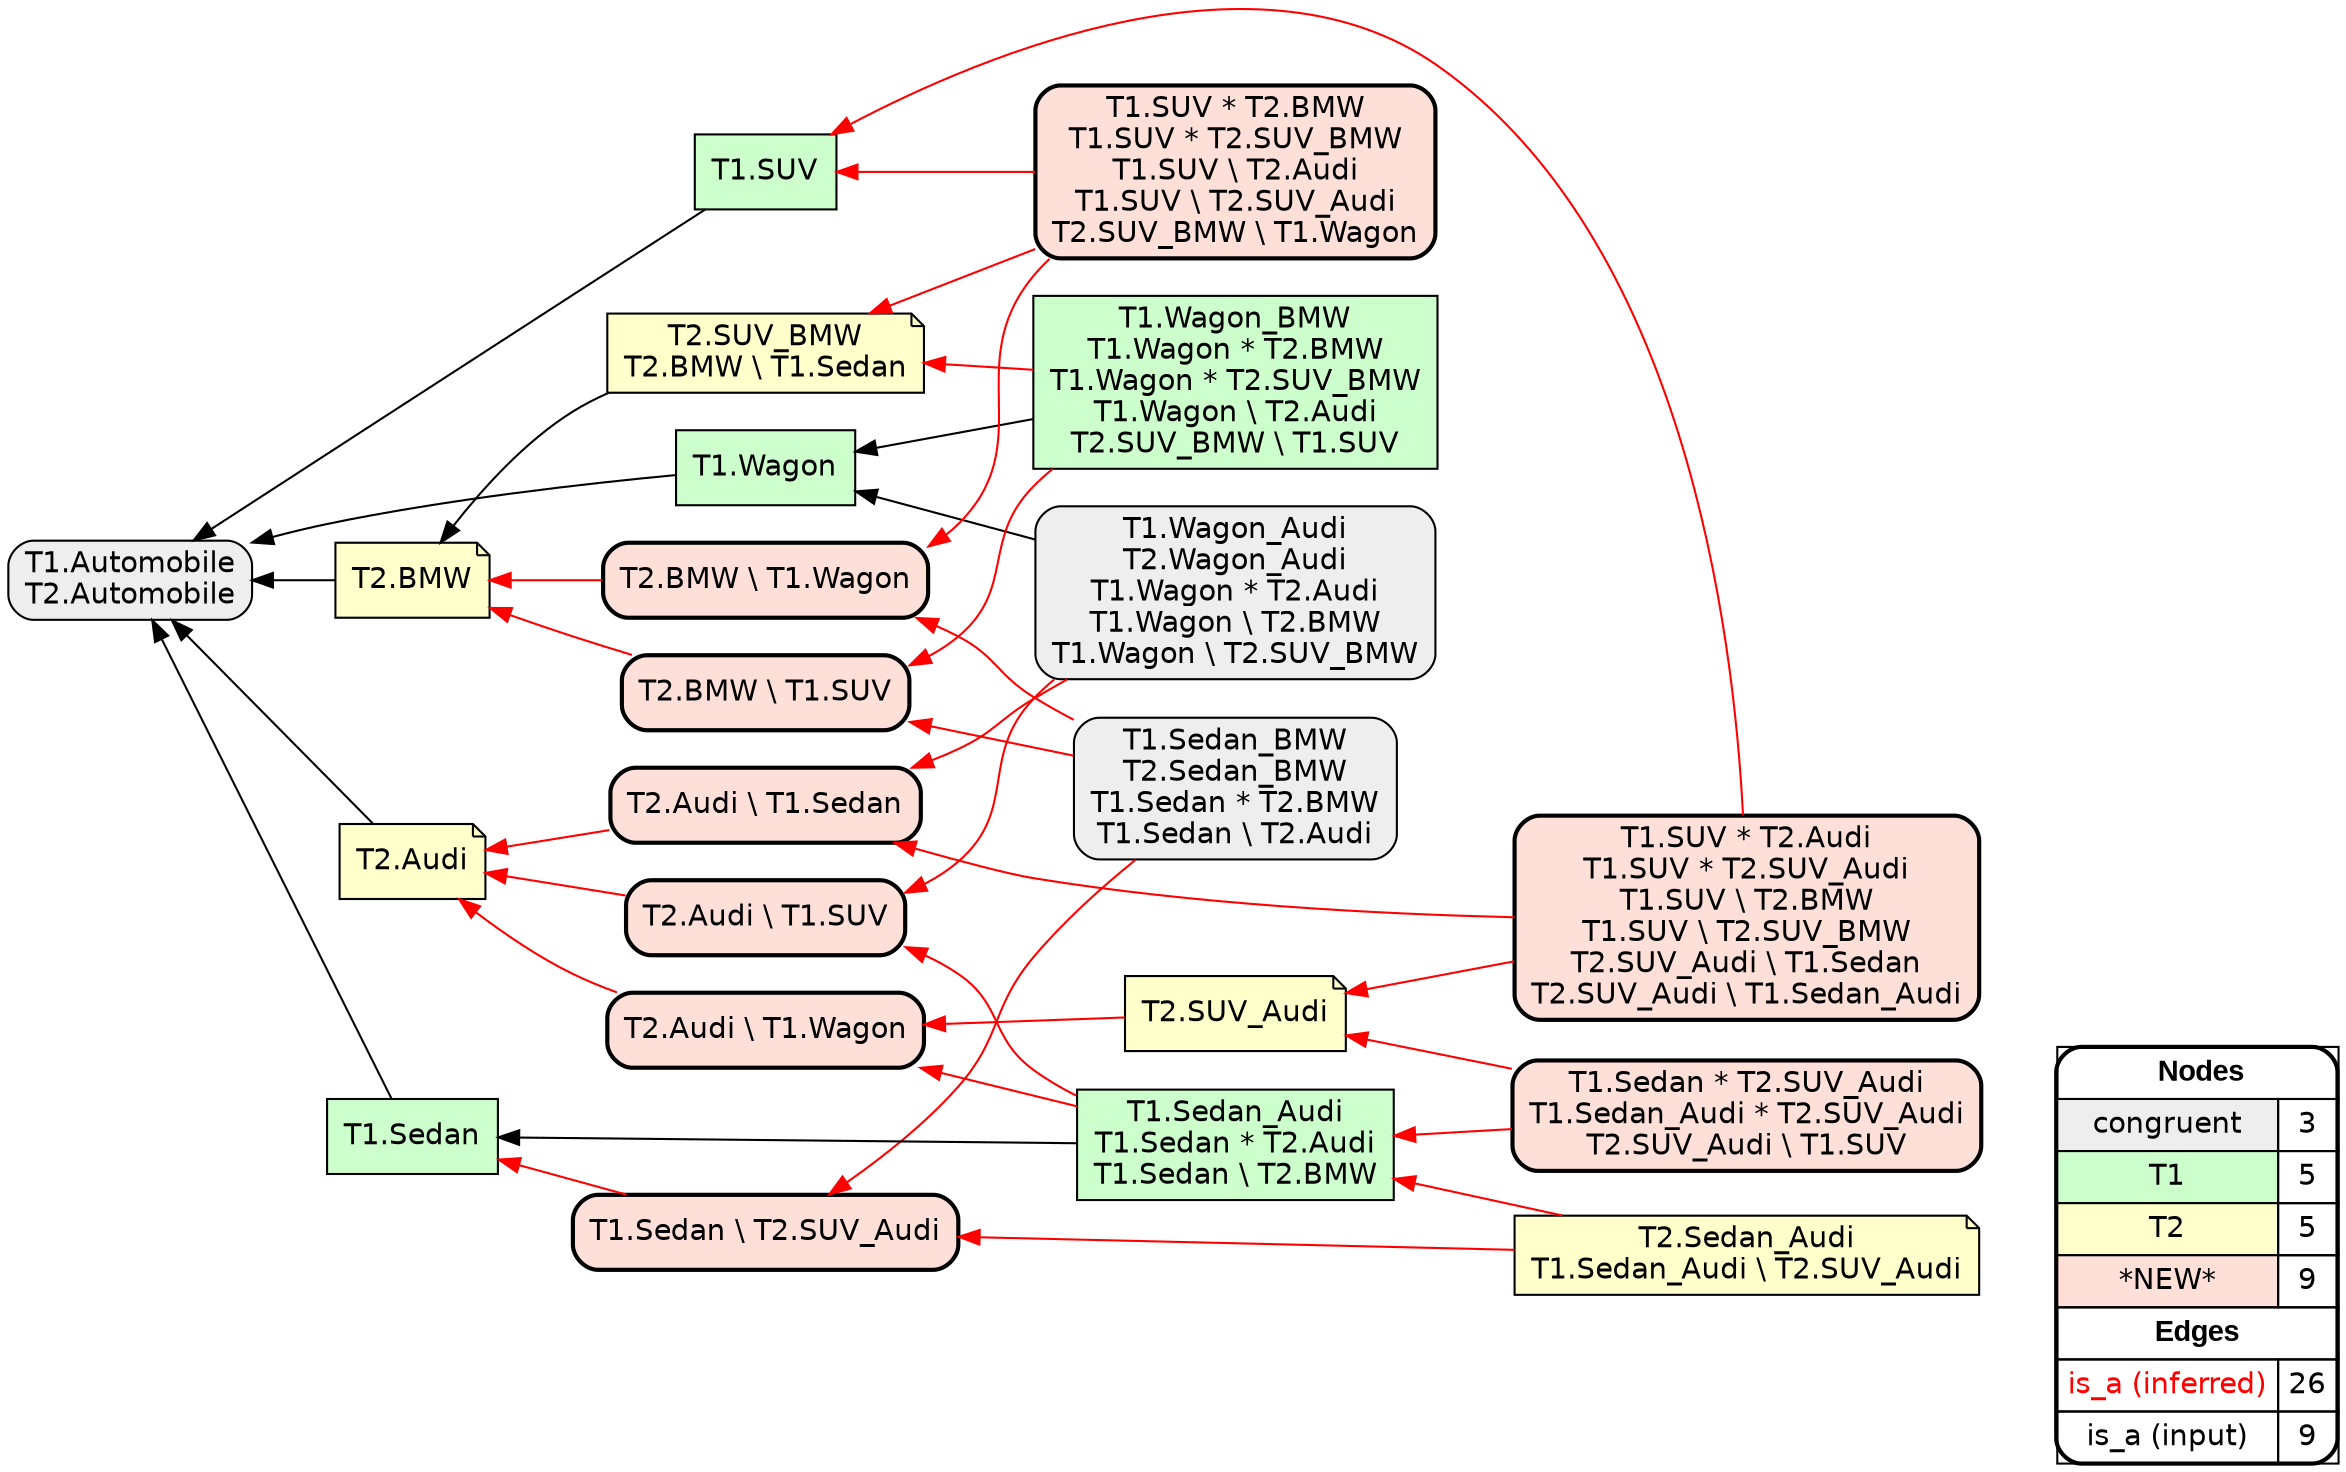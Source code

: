 digraph{
rankdir=RL
node[shape=box style="filled,rounded" fillcolor="#EEEEEE" fontname="helvetica"] 
"T1.Automobile\nT2.Automobile"
"T1.Wagon_Audi\nT2.Wagon_Audi\nT1.Wagon * T2.Audi\nT1.Wagon \\ T2.BMW\nT1.Wagon \\ T2.SUV_BMW"
"T1.Sedan_BMW\nT2.Sedan_BMW\nT1.Sedan * T2.BMW\nT1.Sedan \\ T2.Audi"
node[shape=box style=filled fillcolor="#CCFFCC" fontname="helvetica"] 
"T1.Sedan_Audi\nT1.Sedan * T2.Audi\nT1.Sedan \\ T2.BMW"
"T1.Wagon"
"T1.Wagon_BMW\nT1.Wagon * T2.BMW\nT1.Wagon * T2.SUV_BMW\nT1.Wagon \\ T2.Audi\nT2.SUV_BMW \\ T1.SUV"
"T1.Sedan"
"T1.SUV"
node[shape=note style=filled fillcolor="#FFFFCC" fontname="helvetica"] 
"T2.Sedan_Audi\nT1.Sedan_Audi \\ T2.SUV_Audi"
"T2.Audi"
"T2.SUV_Audi"
"T2.BMW"
"T2.SUV_BMW\nT2.BMW \\ T1.Sedan"
node[shape=box style="filled,rounded,bold" fillcolor="#FFE0D8" fontname="helvetica"] 
"T2.BMW \\ T1.SUV"
"T2.Audi \\ T1.Wagon"
"T2.Audi \\ T1.Sedan"
"T1.Sedan \\ T2.SUV_Audi"
"T2.BMW \\ T1.Wagon"
"T2.Audi \\ T1.SUV"
"T1.SUV * T2.BMW\nT1.SUV * T2.SUV_BMW\nT1.SUV \\ T2.Audi\nT1.SUV \\ T2.SUV_Audi\nT2.SUV_BMW \\ T1.Wagon"
"T1.Sedan * T2.SUV_Audi\nT1.Sedan_Audi * T2.SUV_Audi\nT2.SUV_Audi \\ T1.SUV"
"T1.SUV * T2.Audi\nT1.SUV * T2.SUV_Audi\nT1.SUV \\ T2.BMW\nT1.SUV \\ T2.SUV_BMW\nT2.SUV_Audi \\ T1.Sedan\nT2.SUV_Audi \\ T1.Sedan_Audi"
edge[arrowhead=normal style=dotted color="#000000" constraint=true penwidth=1]
edge[arrowhead=normal style=solid color="#FF0000" constraint=true penwidth=1]
"T1.Sedan_BMW\nT2.Sedan_BMW\nT1.Sedan * T2.BMW\nT1.Sedan \\ T2.Audi" -> "T2.BMW \\ T1.SUV"
"T1.Sedan_Audi\nT1.Sedan * T2.Audi\nT1.Sedan \\ T2.BMW" -> "T2.Audi \\ T1.SUV"
"T2.BMW \\ T1.SUV" -> "T2.BMW"
"T1.Wagon_BMW\nT1.Wagon * T2.BMW\nT1.Wagon * T2.SUV_BMW\nT1.Wagon \\ T2.Audi\nT2.SUV_BMW \\ T1.SUV" -> "T2.SUV_BMW\nT2.BMW \\ T1.Sedan"
"T2.BMW \\ T1.Wagon" -> "T2.BMW"
"T1.Wagon_Audi\nT2.Wagon_Audi\nT1.Wagon * T2.Audi\nT1.Wagon \\ T2.BMW\nT1.Wagon \\ T2.SUV_BMW" -> "T2.Audi \\ T1.SUV"
"T1.SUV * T2.Audi\nT1.SUV * T2.SUV_Audi\nT1.SUV \\ T2.BMW\nT1.SUV \\ T2.SUV_BMW\nT2.SUV_Audi \\ T1.Sedan\nT2.SUV_Audi \\ T1.Sedan_Audi" -> "T2.Audi \\ T1.Sedan"
"T1.SUV * T2.BMW\nT1.SUV * T2.SUV_BMW\nT1.SUV \\ T2.Audi\nT1.SUV \\ T2.SUV_Audi\nT2.SUV_BMW \\ T1.Wagon" -> "T1.SUV"
"T1.SUV * T2.Audi\nT1.SUV * T2.SUV_Audi\nT1.SUV \\ T2.BMW\nT1.SUV \\ T2.SUV_BMW\nT2.SUV_Audi \\ T1.Sedan\nT2.SUV_Audi \\ T1.Sedan_Audi" -> "T1.SUV"
"T1.Wagon_BMW\nT1.Wagon * T2.BMW\nT1.Wagon * T2.SUV_BMW\nT1.Wagon \\ T2.Audi\nT2.SUV_BMW \\ T1.SUV" -> "T2.BMW \\ T1.SUV"
"T1.Wagon_Audi\nT2.Wagon_Audi\nT1.Wagon * T2.Audi\nT1.Wagon \\ T2.BMW\nT1.Wagon \\ T2.SUV_BMW" -> "T2.Audi \\ T1.Sedan"
"T1.Sedan_BMW\nT2.Sedan_BMW\nT1.Sedan * T2.BMW\nT1.Sedan \\ T2.Audi" -> "T1.Sedan \\ T2.SUV_Audi"
"T1.SUV * T2.BMW\nT1.SUV * T2.SUV_BMW\nT1.SUV \\ T2.Audi\nT1.SUV \\ T2.SUV_Audi\nT2.SUV_BMW \\ T1.Wagon" -> "T2.BMW \\ T1.Wagon"
"T2.Sedan_Audi\nT1.Sedan_Audi \\ T2.SUV_Audi" -> "T1.Sedan_Audi\nT1.Sedan * T2.Audi\nT1.Sedan \\ T2.BMW"
"T1.Sedan_Audi\nT1.Sedan * T2.Audi\nT1.Sedan \\ T2.BMW" -> "T2.Audi \\ T1.Wagon"
"T2.Audi \\ T1.Sedan" -> "T2.Audi"
"T1.Sedan \\ T2.SUV_Audi" -> "T1.Sedan"
"T1.SUV * T2.Audi\nT1.SUV * T2.SUV_Audi\nT1.SUV \\ T2.BMW\nT1.SUV \\ T2.SUV_BMW\nT2.SUV_Audi \\ T1.Sedan\nT2.SUV_Audi \\ T1.Sedan_Audi" -> "T2.SUV_Audi"
"T1.SUV * T2.BMW\nT1.SUV * T2.SUV_BMW\nT1.SUV \\ T2.Audi\nT1.SUV \\ T2.SUV_Audi\nT2.SUV_BMW \\ T1.Wagon" -> "T2.SUV_BMW\nT2.BMW \\ T1.Sedan"
"T2.Audi \\ T1.SUV" -> "T2.Audi"
"T1.Sedan * T2.SUV_Audi\nT1.Sedan_Audi * T2.SUV_Audi\nT2.SUV_Audi \\ T1.SUV" -> "T1.Sedan_Audi\nT1.Sedan * T2.Audi\nT1.Sedan \\ T2.BMW"
"T1.Sedan_BMW\nT2.Sedan_BMW\nT1.Sedan * T2.BMW\nT1.Sedan \\ T2.Audi" -> "T2.BMW \\ T1.Wagon"
"T2.Audi \\ T1.Wagon" -> "T2.Audi"
"T2.Sedan_Audi\nT1.Sedan_Audi \\ T2.SUV_Audi" -> "T1.Sedan \\ T2.SUV_Audi"
"T2.SUV_Audi" -> "T2.Audi \\ T1.Wagon"
"T1.Sedan * T2.SUV_Audi\nT1.Sedan_Audi * T2.SUV_Audi\nT2.SUV_Audi \\ T1.SUV" -> "T2.SUV_Audi"
edge[arrowhead=normal style=solid color="#000000" constraint=true penwidth=1]
"T1.Wagon_Audi\nT2.Wagon_Audi\nT1.Wagon * T2.Audi\nT1.Wagon \\ T2.BMW\nT1.Wagon \\ T2.SUV_BMW" -> "T1.Wagon"
"T2.SUV_BMW\nT2.BMW \\ T1.Sedan" -> "T2.BMW"
"T1.Wagon" -> "T1.Automobile\nT2.Automobile"
"T1.Sedan_Audi\nT1.Sedan * T2.Audi\nT1.Sedan \\ T2.BMW" -> "T1.Sedan"
"T1.Sedan" -> "T1.Automobile\nT2.Automobile"
"T2.Audi" -> "T1.Automobile\nT2.Automobile"
"T1.SUV" -> "T1.Automobile\nT2.Automobile"
"T2.BMW" -> "T1.Automobile\nT2.Automobile"
"T1.Wagon_BMW\nT1.Wagon * T2.BMW\nT1.Wagon * T2.SUV_BMW\nT1.Wagon \\ T2.Audi\nT2.SUV_BMW \\ T1.SUV" -> "T1.Wagon"
node[shape=box] 
{rank=source Legend [fillcolor= white margin=0 label=< 
 <TABLE BORDER="0" CELLBORDER="1" CELLSPACING="0" CELLPADDING="4"> 
<TR> <TD COLSPAN="2"><font face="Arial Black"> Nodes</font></TD> </TR> 
<TR> 
 <TD bgcolor="#EEEEEE" fontname="helvetica">congruent</TD> 
 <TD>3</TD> 
 </TR> 
<TR> 
 <TD bgcolor="#CCFFCC" fontname="helvetica">T1</TD> 
 <TD>5</TD> 
 </TR> 
<TR> 
 <TD bgcolor="#FFFFCC" fontname="helvetica">T2</TD> 
 <TD>5</TD> 
 </TR> 
<TR> 
 <TD bgcolor="#FFE0D8" fontname="helvetica">*NEW*</TD> 
 <TD>9</TD> 
 </TR> 
<TR> <TD COLSPAN="2"><font face = "Arial Black"> Edges </font></TD> </TR> 
<TR> 
 <TD><font color ="#FF0000">is_a (inferred)</font></TD><TD>26</TD>
</TR>
<TR> 
 <TD><font color ="#000000">is_a (input)</font></TD><TD>9</TD>
</TR>
</TABLE> 
 >] } 
}